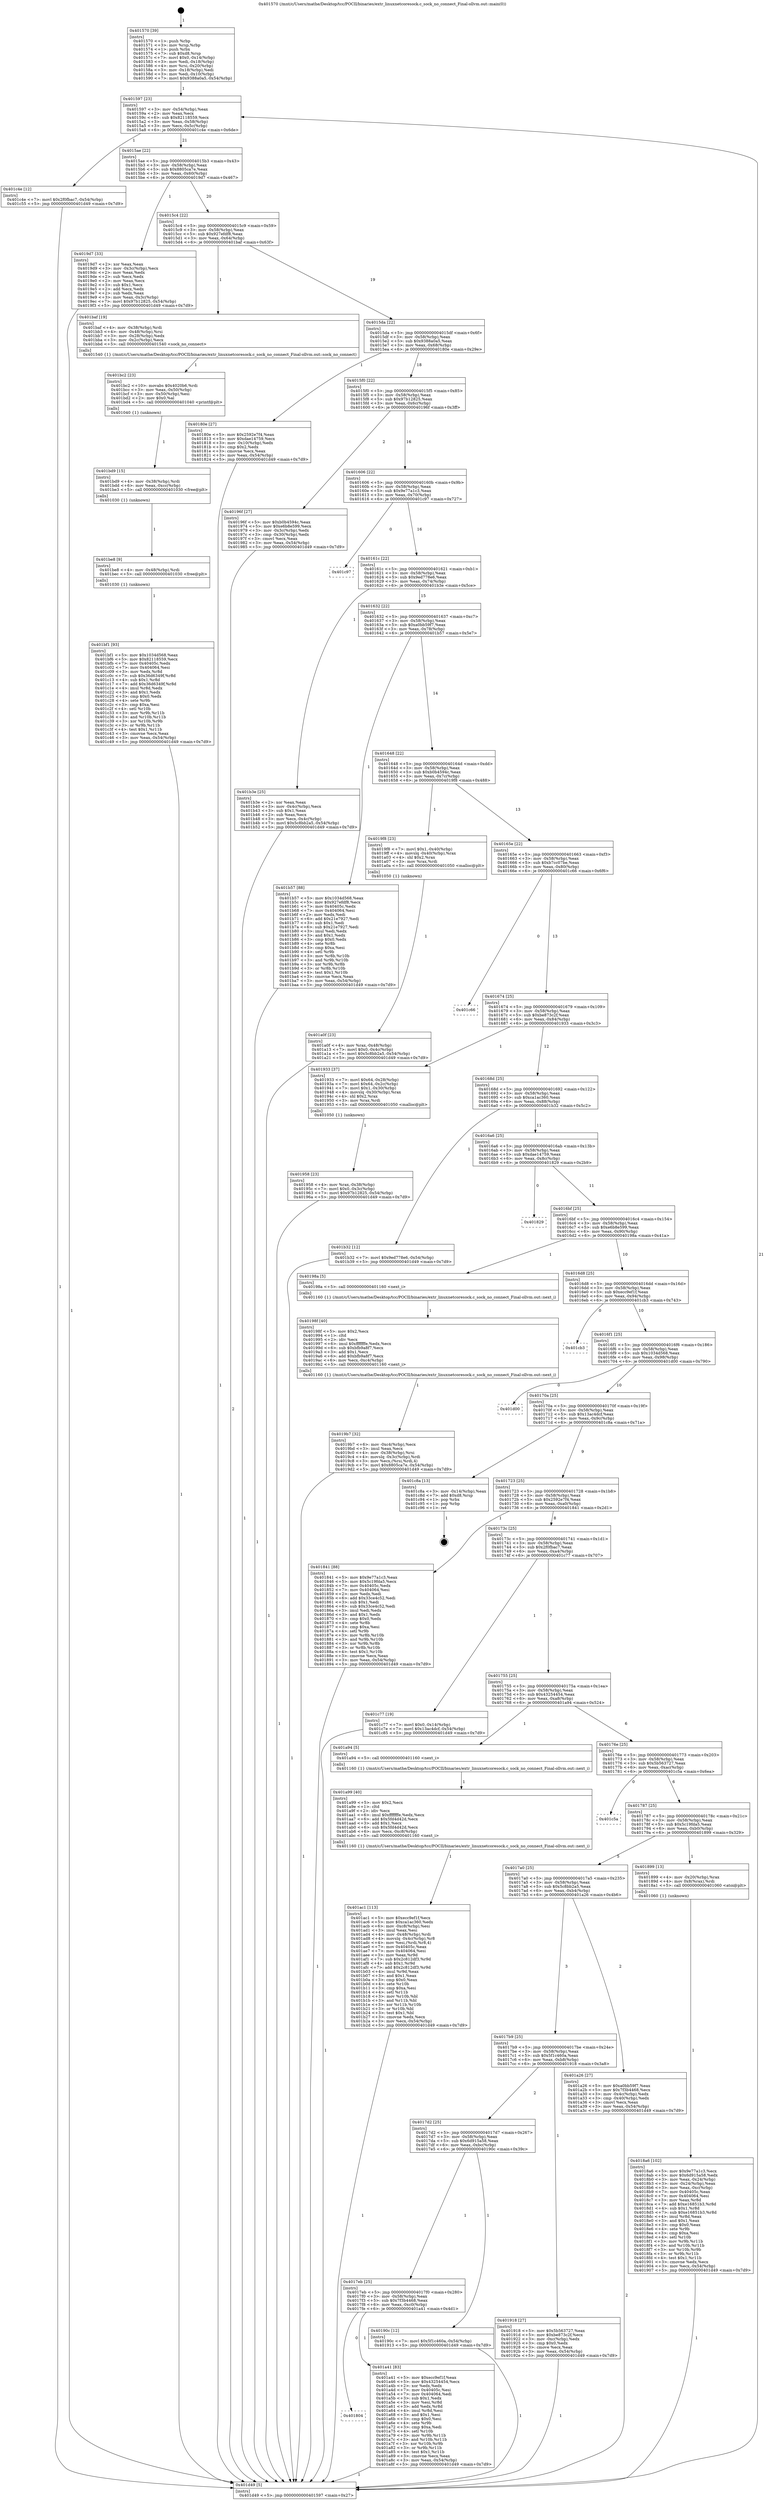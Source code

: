 digraph "0x401570" {
  label = "0x401570 (/mnt/c/Users/mathe/Desktop/tcc/POCII/binaries/extr_linuxnetcoresock.c_sock_no_connect_Final-ollvm.out::main(0))"
  labelloc = "t"
  node[shape=record]

  Entry [label="",width=0.3,height=0.3,shape=circle,fillcolor=black,style=filled]
  "0x401597" [label="{
     0x401597 [23]\l
     | [instrs]\l
     &nbsp;&nbsp;0x401597 \<+3\>: mov -0x54(%rbp),%eax\l
     &nbsp;&nbsp;0x40159a \<+2\>: mov %eax,%ecx\l
     &nbsp;&nbsp;0x40159c \<+6\>: sub $0x82118559,%ecx\l
     &nbsp;&nbsp;0x4015a2 \<+3\>: mov %eax,-0x58(%rbp)\l
     &nbsp;&nbsp;0x4015a5 \<+3\>: mov %ecx,-0x5c(%rbp)\l
     &nbsp;&nbsp;0x4015a8 \<+6\>: je 0000000000401c4e \<main+0x6de\>\l
  }"]
  "0x401c4e" [label="{
     0x401c4e [12]\l
     | [instrs]\l
     &nbsp;&nbsp;0x401c4e \<+7\>: movl $0x2f0fbac7,-0x54(%rbp)\l
     &nbsp;&nbsp;0x401c55 \<+5\>: jmp 0000000000401d49 \<main+0x7d9\>\l
  }"]
  "0x4015ae" [label="{
     0x4015ae [22]\l
     | [instrs]\l
     &nbsp;&nbsp;0x4015ae \<+5\>: jmp 00000000004015b3 \<main+0x43\>\l
     &nbsp;&nbsp;0x4015b3 \<+3\>: mov -0x58(%rbp),%eax\l
     &nbsp;&nbsp;0x4015b6 \<+5\>: sub $0x8805ca7e,%eax\l
     &nbsp;&nbsp;0x4015bb \<+3\>: mov %eax,-0x60(%rbp)\l
     &nbsp;&nbsp;0x4015be \<+6\>: je 00000000004019d7 \<main+0x467\>\l
  }"]
  Exit [label="",width=0.3,height=0.3,shape=circle,fillcolor=black,style=filled,peripheries=2]
  "0x4019d7" [label="{
     0x4019d7 [33]\l
     | [instrs]\l
     &nbsp;&nbsp;0x4019d7 \<+2\>: xor %eax,%eax\l
     &nbsp;&nbsp;0x4019d9 \<+3\>: mov -0x3c(%rbp),%ecx\l
     &nbsp;&nbsp;0x4019dc \<+2\>: mov %eax,%edx\l
     &nbsp;&nbsp;0x4019de \<+2\>: sub %ecx,%edx\l
     &nbsp;&nbsp;0x4019e0 \<+2\>: mov %eax,%ecx\l
     &nbsp;&nbsp;0x4019e2 \<+3\>: sub $0x1,%ecx\l
     &nbsp;&nbsp;0x4019e5 \<+2\>: add %ecx,%edx\l
     &nbsp;&nbsp;0x4019e7 \<+2\>: sub %edx,%eax\l
     &nbsp;&nbsp;0x4019e9 \<+3\>: mov %eax,-0x3c(%rbp)\l
     &nbsp;&nbsp;0x4019ec \<+7\>: movl $0x97b12825,-0x54(%rbp)\l
     &nbsp;&nbsp;0x4019f3 \<+5\>: jmp 0000000000401d49 \<main+0x7d9\>\l
  }"]
  "0x4015c4" [label="{
     0x4015c4 [22]\l
     | [instrs]\l
     &nbsp;&nbsp;0x4015c4 \<+5\>: jmp 00000000004015c9 \<main+0x59\>\l
     &nbsp;&nbsp;0x4015c9 \<+3\>: mov -0x58(%rbp),%eax\l
     &nbsp;&nbsp;0x4015cc \<+5\>: sub $0x927efdf8,%eax\l
     &nbsp;&nbsp;0x4015d1 \<+3\>: mov %eax,-0x64(%rbp)\l
     &nbsp;&nbsp;0x4015d4 \<+6\>: je 0000000000401baf \<main+0x63f\>\l
  }"]
  "0x401bf1" [label="{
     0x401bf1 [93]\l
     | [instrs]\l
     &nbsp;&nbsp;0x401bf1 \<+5\>: mov $0x1034d568,%eax\l
     &nbsp;&nbsp;0x401bf6 \<+5\>: mov $0x82118559,%ecx\l
     &nbsp;&nbsp;0x401bfb \<+7\>: mov 0x40405c,%edx\l
     &nbsp;&nbsp;0x401c02 \<+7\>: mov 0x404064,%esi\l
     &nbsp;&nbsp;0x401c09 \<+3\>: mov %edx,%r8d\l
     &nbsp;&nbsp;0x401c0c \<+7\>: sub $0x36d6349f,%r8d\l
     &nbsp;&nbsp;0x401c13 \<+4\>: sub $0x1,%r8d\l
     &nbsp;&nbsp;0x401c17 \<+7\>: add $0x36d6349f,%r8d\l
     &nbsp;&nbsp;0x401c1e \<+4\>: imul %r8d,%edx\l
     &nbsp;&nbsp;0x401c22 \<+3\>: and $0x1,%edx\l
     &nbsp;&nbsp;0x401c25 \<+3\>: cmp $0x0,%edx\l
     &nbsp;&nbsp;0x401c28 \<+4\>: sete %r9b\l
     &nbsp;&nbsp;0x401c2c \<+3\>: cmp $0xa,%esi\l
     &nbsp;&nbsp;0x401c2f \<+4\>: setl %r10b\l
     &nbsp;&nbsp;0x401c33 \<+3\>: mov %r9b,%r11b\l
     &nbsp;&nbsp;0x401c36 \<+3\>: and %r10b,%r11b\l
     &nbsp;&nbsp;0x401c39 \<+3\>: xor %r10b,%r9b\l
     &nbsp;&nbsp;0x401c3c \<+3\>: or %r9b,%r11b\l
     &nbsp;&nbsp;0x401c3f \<+4\>: test $0x1,%r11b\l
     &nbsp;&nbsp;0x401c43 \<+3\>: cmovne %ecx,%eax\l
     &nbsp;&nbsp;0x401c46 \<+3\>: mov %eax,-0x54(%rbp)\l
     &nbsp;&nbsp;0x401c49 \<+5\>: jmp 0000000000401d49 \<main+0x7d9\>\l
  }"]
  "0x401baf" [label="{
     0x401baf [19]\l
     | [instrs]\l
     &nbsp;&nbsp;0x401baf \<+4\>: mov -0x38(%rbp),%rdi\l
     &nbsp;&nbsp;0x401bb3 \<+4\>: mov -0x48(%rbp),%rsi\l
     &nbsp;&nbsp;0x401bb7 \<+3\>: mov -0x28(%rbp),%edx\l
     &nbsp;&nbsp;0x401bba \<+3\>: mov -0x2c(%rbp),%ecx\l
     &nbsp;&nbsp;0x401bbd \<+5\>: call 0000000000401540 \<sock_no_connect\>\l
     | [calls]\l
     &nbsp;&nbsp;0x401540 \{1\} (/mnt/c/Users/mathe/Desktop/tcc/POCII/binaries/extr_linuxnetcoresock.c_sock_no_connect_Final-ollvm.out::sock_no_connect)\l
  }"]
  "0x4015da" [label="{
     0x4015da [22]\l
     | [instrs]\l
     &nbsp;&nbsp;0x4015da \<+5\>: jmp 00000000004015df \<main+0x6f\>\l
     &nbsp;&nbsp;0x4015df \<+3\>: mov -0x58(%rbp),%eax\l
     &nbsp;&nbsp;0x4015e2 \<+5\>: sub $0x9388a0a5,%eax\l
     &nbsp;&nbsp;0x4015e7 \<+3\>: mov %eax,-0x68(%rbp)\l
     &nbsp;&nbsp;0x4015ea \<+6\>: je 000000000040180e \<main+0x29e\>\l
  }"]
  "0x401be8" [label="{
     0x401be8 [9]\l
     | [instrs]\l
     &nbsp;&nbsp;0x401be8 \<+4\>: mov -0x48(%rbp),%rdi\l
     &nbsp;&nbsp;0x401bec \<+5\>: call 0000000000401030 \<free@plt\>\l
     | [calls]\l
     &nbsp;&nbsp;0x401030 \{1\} (unknown)\l
  }"]
  "0x40180e" [label="{
     0x40180e [27]\l
     | [instrs]\l
     &nbsp;&nbsp;0x40180e \<+5\>: mov $0x2592e7f4,%eax\l
     &nbsp;&nbsp;0x401813 \<+5\>: mov $0xdae14759,%ecx\l
     &nbsp;&nbsp;0x401818 \<+3\>: mov -0x10(%rbp),%edx\l
     &nbsp;&nbsp;0x40181b \<+3\>: cmp $0x2,%edx\l
     &nbsp;&nbsp;0x40181e \<+3\>: cmovne %ecx,%eax\l
     &nbsp;&nbsp;0x401821 \<+3\>: mov %eax,-0x54(%rbp)\l
     &nbsp;&nbsp;0x401824 \<+5\>: jmp 0000000000401d49 \<main+0x7d9\>\l
  }"]
  "0x4015f0" [label="{
     0x4015f0 [22]\l
     | [instrs]\l
     &nbsp;&nbsp;0x4015f0 \<+5\>: jmp 00000000004015f5 \<main+0x85\>\l
     &nbsp;&nbsp;0x4015f5 \<+3\>: mov -0x58(%rbp),%eax\l
     &nbsp;&nbsp;0x4015f8 \<+5\>: sub $0x97b12825,%eax\l
     &nbsp;&nbsp;0x4015fd \<+3\>: mov %eax,-0x6c(%rbp)\l
     &nbsp;&nbsp;0x401600 \<+6\>: je 000000000040196f \<main+0x3ff\>\l
  }"]
  "0x401d49" [label="{
     0x401d49 [5]\l
     | [instrs]\l
     &nbsp;&nbsp;0x401d49 \<+5\>: jmp 0000000000401597 \<main+0x27\>\l
  }"]
  "0x401570" [label="{
     0x401570 [39]\l
     | [instrs]\l
     &nbsp;&nbsp;0x401570 \<+1\>: push %rbp\l
     &nbsp;&nbsp;0x401571 \<+3\>: mov %rsp,%rbp\l
     &nbsp;&nbsp;0x401574 \<+1\>: push %rbx\l
     &nbsp;&nbsp;0x401575 \<+7\>: sub $0xd8,%rsp\l
     &nbsp;&nbsp;0x40157c \<+7\>: movl $0x0,-0x14(%rbp)\l
     &nbsp;&nbsp;0x401583 \<+3\>: mov %edi,-0x18(%rbp)\l
     &nbsp;&nbsp;0x401586 \<+4\>: mov %rsi,-0x20(%rbp)\l
     &nbsp;&nbsp;0x40158a \<+3\>: mov -0x18(%rbp),%edi\l
     &nbsp;&nbsp;0x40158d \<+3\>: mov %edi,-0x10(%rbp)\l
     &nbsp;&nbsp;0x401590 \<+7\>: movl $0x9388a0a5,-0x54(%rbp)\l
  }"]
  "0x401bd9" [label="{
     0x401bd9 [15]\l
     | [instrs]\l
     &nbsp;&nbsp;0x401bd9 \<+4\>: mov -0x38(%rbp),%rdi\l
     &nbsp;&nbsp;0x401bdd \<+6\>: mov %eax,-0xcc(%rbp)\l
     &nbsp;&nbsp;0x401be3 \<+5\>: call 0000000000401030 \<free@plt\>\l
     | [calls]\l
     &nbsp;&nbsp;0x401030 \{1\} (unknown)\l
  }"]
  "0x40196f" [label="{
     0x40196f [27]\l
     | [instrs]\l
     &nbsp;&nbsp;0x40196f \<+5\>: mov $0xb0b4594c,%eax\l
     &nbsp;&nbsp;0x401974 \<+5\>: mov $0xe6b8e599,%ecx\l
     &nbsp;&nbsp;0x401979 \<+3\>: mov -0x3c(%rbp),%edx\l
     &nbsp;&nbsp;0x40197c \<+3\>: cmp -0x30(%rbp),%edx\l
     &nbsp;&nbsp;0x40197f \<+3\>: cmovl %ecx,%eax\l
     &nbsp;&nbsp;0x401982 \<+3\>: mov %eax,-0x54(%rbp)\l
     &nbsp;&nbsp;0x401985 \<+5\>: jmp 0000000000401d49 \<main+0x7d9\>\l
  }"]
  "0x401606" [label="{
     0x401606 [22]\l
     | [instrs]\l
     &nbsp;&nbsp;0x401606 \<+5\>: jmp 000000000040160b \<main+0x9b\>\l
     &nbsp;&nbsp;0x40160b \<+3\>: mov -0x58(%rbp),%eax\l
     &nbsp;&nbsp;0x40160e \<+5\>: sub $0x9e77a1c3,%eax\l
     &nbsp;&nbsp;0x401613 \<+3\>: mov %eax,-0x70(%rbp)\l
     &nbsp;&nbsp;0x401616 \<+6\>: je 0000000000401c97 \<main+0x727\>\l
  }"]
  "0x401bc2" [label="{
     0x401bc2 [23]\l
     | [instrs]\l
     &nbsp;&nbsp;0x401bc2 \<+10\>: movabs $0x4020b6,%rdi\l
     &nbsp;&nbsp;0x401bcc \<+3\>: mov %eax,-0x50(%rbp)\l
     &nbsp;&nbsp;0x401bcf \<+3\>: mov -0x50(%rbp),%esi\l
     &nbsp;&nbsp;0x401bd2 \<+2\>: mov $0x0,%al\l
     &nbsp;&nbsp;0x401bd4 \<+5\>: call 0000000000401040 \<printf@plt\>\l
     | [calls]\l
     &nbsp;&nbsp;0x401040 \{1\} (unknown)\l
  }"]
  "0x401c97" [label="{
     0x401c97\l
  }", style=dashed]
  "0x40161c" [label="{
     0x40161c [22]\l
     | [instrs]\l
     &nbsp;&nbsp;0x40161c \<+5\>: jmp 0000000000401621 \<main+0xb1\>\l
     &nbsp;&nbsp;0x401621 \<+3\>: mov -0x58(%rbp),%eax\l
     &nbsp;&nbsp;0x401624 \<+5\>: sub $0x9ed778e6,%eax\l
     &nbsp;&nbsp;0x401629 \<+3\>: mov %eax,-0x74(%rbp)\l
     &nbsp;&nbsp;0x40162c \<+6\>: je 0000000000401b3e \<main+0x5ce\>\l
  }"]
  "0x401ac1" [label="{
     0x401ac1 [113]\l
     | [instrs]\l
     &nbsp;&nbsp;0x401ac1 \<+5\>: mov $0xecc9ef1f,%ecx\l
     &nbsp;&nbsp;0x401ac6 \<+5\>: mov $0xca1ac360,%edx\l
     &nbsp;&nbsp;0x401acb \<+6\>: mov -0xc8(%rbp),%esi\l
     &nbsp;&nbsp;0x401ad1 \<+3\>: imul %eax,%esi\l
     &nbsp;&nbsp;0x401ad4 \<+4\>: mov -0x48(%rbp),%rdi\l
     &nbsp;&nbsp;0x401ad8 \<+4\>: movslq -0x4c(%rbp),%r8\l
     &nbsp;&nbsp;0x401adc \<+4\>: mov %esi,(%rdi,%r8,4)\l
     &nbsp;&nbsp;0x401ae0 \<+7\>: mov 0x40405c,%eax\l
     &nbsp;&nbsp;0x401ae7 \<+7\>: mov 0x404064,%esi\l
     &nbsp;&nbsp;0x401aee \<+3\>: mov %eax,%r9d\l
     &nbsp;&nbsp;0x401af1 \<+7\>: sub $0x2c812df3,%r9d\l
     &nbsp;&nbsp;0x401af8 \<+4\>: sub $0x1,%r9d\l
     &nbsp;&nbsp;0x401afc \<+7\>: add $0x2c812df3,%r9d\l
     &nbsp;&nbsp;0x401b03 \<+4\>: imul %r9d,%eax\l
     &nbsp;&nbsp;0x401b07 \<+3\>: and $0x1,%eax\l
     &nbsp;&nbsp;0x401b0a \<+3\>: cmp $0x0,%eax\l
     &nbsp;&nbsp;0x401b0d \<+4\>: sete %r10b\l
     &nbsp;&nbsp;0x401b11 \<+3\>: cmp $0xa,%esi\l
     &nbsp;&nbsp;0x401b14 \<+4\>: setl %r11b\l
     &nbsp;&nbsp;0x401b18 \<+3\>: mov %r10b,%bl\l
     &nbsp;&nbsp;0x401b1b \<+3\>: and %r11b,%bl\l
     &nbsp;&nbsp;0x401b1e \<+3\>: xor %r11b,%r10b\l
     &nbsp;&nbsp;0x401b21 \<+3\>: or %r10b,%bl\l
     &nbsp;&nbsp;0x401b24 \<+3\>: test $0x1,%bl\l
     &nbsp;&nbsp;0x401b27 \<+3\>: cmovne %edx,%ecx\l
     &nbsp;&nbsp;0x401b2a \<+3\>: mov %ecx,-0x54(%rbp)\l
     &nbsp;&nbsp;0x401b2d \<+5\>: jmp 0000000000401d49 \<main+0x7d9\>\l
  }"]
  "0x401b3e" [label="{
     0x401b3e [25]\l
     | [instrs]\l
     &nbsp;&nbsp;0x401b3e \<+2\>: xor %eax,%eax\l
     &nbsp;&nbsp;0x401b40 \<+3\>: mov -0x4c(%rbp),%ecx\l
     &nbsp;&nbsp;0x401b43 \<+3\>: sub $0x1,%eax\l
     &nbsp;&nbsp;0x401b46 \<+2\>: sub %eax,%ecx\l
     &nbsp;&nbsp;0x401b48 \<+3\>: mov %ecx,-0x4c(%rbp)\l
     &nbsp;&nbsp;0x401b4b \<+7\>: movl $0x5c8bb2a5,-0x54(%rbp)\l
     &nbsp;&nbsp;0x401b52 \<+5\>: jmp 0000000000401d49 \<main+0x7d9\>\l
  }"]
  "0x401632" [label="{
     0x401632 [22]\l
     | [instrs]\l
     &nbsp;&nbsp;0x401632 \<+5\>: jmp 0000000000401637 \<main+0xc7\>\l
     &nbsp;&nbsp;0x401637 \<+3\>: mov -0x58(%rbp),%eax\l
     &nbsp;&nbsp;0x40163a \<+5\>: sub $0xa0bb59f7,%eax\l
     &nbsp;&nbsp;0x40163f \<+3\>: mov %eax,-0x78(%rbp)\l
     &nbsp;&nbsp;0x401642 \<+6\>: je 0000000000401b57 \<main+0x5e7\>\l
  }"]
  "0x401a99" [label="{
     0x401a99 [40]\l
     | [instrs]\l
     &nbsp;&nbsp;0x401a99 \<+5\>: mov $0x2,%ecx\l
     &nbsp;&nbsp;0x401a9e \<+1\>: cltd\l
     &nbsp;&nbsp;0x401a9f \<+2\>: idiv %ecx\l
     &nbsp;&nbsp;0x401aa1 \<+6\>: imul $0xfffffffe,%edx,%ecx\l
     &nbsp;&nbsp;0x401aa7 \<+6\>: add $0x5fd4d42d,%ecx\l
     &nbsp;&nbsp;0x401aad \<+3\>: add $0x1,%ecx\l
     &nbsp;&nbsp;0x401ab0 \<+6\>: sub $0x5fd4d42d,%ecx\l
     &nbsp;&nbsp;0x401ab6 \<+6\>: mov %ecx,-0xc8(%rbp)\l
     &nbsp;&nbsp;0x401abc \<+5\>: call 0000000000401160 \<next_i\>\l
     | [calls]\l
     &nbsp;&nbsp;0x401160 \{1\} (/mnt/c/Users/mathe/Desktop/tcc/POCII/binaries/extr_linuxnetcoresock.c_sock_no_connect_Final-ollvm.out::next_i)\l
  }"]
  "0x401b57" [label="{
     0x401b57 [88]\l
     | [instrs]\l
     &nbsp;&nbsp;0x401b57 \<+5\>: mov $0x1034d568,%eax\l
     &nbsp;&nbsp;0x401b5c \<+5\>: mov $0x927efdf8,%ecx\l
     &nbsp;&nbsp;0x401b61 \<+7\>: mov 0x40405c,%edx\l
     &nbsp;&nbsp;0x401b68 \<+7\>: mov 0x404064,%esi\l
     &nbsp;&nbsp;0x401b6f \<+2\>: mov %edx,%edi\l
     &nbsp;&nbsp;0x401b71 \<+6\>: add $0x21e7927,%edi\l
     &nbsp;&nbsp;0x401b77 \<+3\>: sub $0x1,%edi\l
     &nbsp;&nbsp;0x401b7a \<+6\>: sub $0x21e7927,%edi\l
     &nbsp;&nbsp;0x401b80 \<+3\>: imul %edi,%edx\l
     &nbsp;&nbsp;0x401b83 \<+3\>: and $0x1,%edx\l
     &nbsp;&nbsp;0x401b86 \<+3\>: cmp $0x0,%edx\l
     &nbsp;&nbsp;0x401b89 \<+4\>: sete %r8b\l
     &nbsp;&nbsp;0x401b8d \<+3\>: cmp $0xa,%esi\l
     &nbsp;&nbsp;0x401b90 \<+4\>: setl %r9b\l
     &nbsp;&nbsp;0x401b94 \<+3\>: mov %r8b,%r10b\l
     &nbsp;&nbsp;0x401b97 \<+3\>: and %r9b,%r10b\l
     &nbsp;&nbsp;0x401b9a \<+3\>: xor %r9b,%r8b\l
     &nbsp;&nbsp;0x401b9d \<+3\>: or %r8b,%r10b\l
     &nbsp;&nbsp;0x401ba0 \<+4\>: test $0x1,%r10b\l
     &nbsp;&nbsp;0x401ba4 \<+3\>: cmovne %ecx,%eax\l
     &nbsp;&nbsp;0x401ba7 \<+3\>: mov %eax,-0x54(%rbp)\l
     &nbsp;&nbsp;0x401baa \<+5\>: jmp 0000000000401d49 \<main+0x7d9\>\l
  }"]
  "0x401648" [label="{
     0x401648 [22]\l
     | [instrs]\l
     &nbsp;&nbsp;0x401648 \<+5\>: jmp 000000000040164d \<main+0xdd\>\l
     &nbsp;&nbsp;0x40164d \<+3\>: mov -0x58(%rbp),%eax\l
     &nbsp;&nbsp;0x401650 \<+5\>: sub $0xb0b4594c,%eax\l
     &nbsp;&nbsp;0x401655 \<+3\>: mov %eax,-0x7c(%rbp)\l
     &nbsp;&nbsp;0x401658 \<+6\>: je 00000000004019f8 \<main+0x488\>\l
  }"]
  "0x401804" [label="{
     0x401804\l
  }", style=dashed]
  "0x4019f8" [label="{
     0x4019f8 [23]\l
     | [instrs]\l
     &nbsp;&nbsp;0x4019f8 \<+7\>: movl $0x1,-0x40(%rbp)\l
     &nbsp;&nbsp;0x4019ff \<+4\>: movslq -0x40(%rbp),%rax\l
     &nbsp;&nbsp;0x401a03 \<+4\>: shl $0x2,%rax\l
     &nbsp;&nbsp;0x401a07 \<+3\>: mov %rax,%rdi\l
     &nbsp;&nbsp;0x401a0a \<+5\>: call 0000000000401050 \<malloc@plt\>\l
     | [calls]\l
     &nbsp;&nbsp;0x401050 \{1\} (unknown)\l
  }"]
  "0x40165e" [label="{
     0x40165e [22]\l
     | [instrs]\l
     &nbsp;&nbsp;0x40165e \<+5\>: jmp 0000000000401663 \<main+0xf3\>\l
     &nbsp;&nbsp;0x401663 \<+3\>: mov -0x58(%rbp),%eax\l
     &nbsp;&nbsp;0x401666 \<+5\>: sub $0xb7cc07be,%eax\l
     &nbsp;&nbsp;0x40166b \<+3\>: mov %eax,-0x80(%rbp)\l
     &nbsp;&nbsp;0x40166e \<+6\>: je 0000000000401c66 \<main+0x6f6\>\l
  }"]
  "0x401a41" [label="{
     0x401a41 [83]\l
     | [instrs]\l
     &nbsp;&nbsp;0x401a41 \<+5\>: mov $0xecc9ef1f,%eax\l
     &nbsp;&nbsp;0x401a46 \<+5\>: mov $0x43254454,%ecx\l
     &nbsp;&nbsp;0x401a4b \<+2\>: xor %edx,%edx\l
     &nbsp;&nbsp;0x401a4d \<+7\>: mov 0x40405c,%esi\l
     &nbsp;&nbsp;0x401a54 \<+7\>: mov 0x404064,%edi\l
     &nbsp;&nbsp;0x401a5b \<+3\>: sub $0x1,%edx\l
     &nbsp;&nbsp;0x401a5e \<+3\>: mov %esi,%r8d\l
     &nbsp;&nbsp;0x401a61 \<+3\>: add %edx,%r8d\l
     &nbsp;&nbsp;0x401a64 \<+4\>: imul %r8d,%esi\l
     &nbsp;&nbsp;0x401a68 \<+3\>: and $0x1,%esi\l
     &nbsp;&nbsp;0x401a6b \<+3\>: cmp $0x0,%esi\l
     &nbsp;&nbsp;0x401a6e \<+4\>: sete %r9b\l
     &nbsp;&nbsp;0x401a72 \<+3\>: cmp $0xa,%edi\l
     &nbsp;&nbsp;0x401a75 \<+4\>: setl %r10b\l
     &nbsp;&nbsp;0x401a79 \<+3\>: mov %r9b,%r11b\l
     &nbsp;&nbsp;0x401a7c \<+3\>: and %r10b,%r11b\l
     &nbsp;&nbsp;0x401a7f \<+3\>: xor %r10b,%r9b\l
     &nbsp;&nbsp;0x401a82 \<+3\>: or %r9b,%r11b\l
     &nbsp;&nbsp;0x401a85 \<+4\>: test $0x1,%r11b\l
     &nbsp;&nbsp;0x401a89 \<+3\>: cmovne %ecx,%eax\l
     &nbsp;&nbsp;0x401a8c \<+3\>: mov %eax,-0x54(%rbp)\l
     &nbsp;&nbsp;0x401a8f \<+5\>: jmp 0000000000401d49 \<main+0x7d9\>\l
  }"]
  "0x401c66" [label="{
     0x401c66\l
  }", style=dashed]
  "0x401674" [label="{
     0x401674 [25]\l
     | [instrs]\l
     &nbsp;&nbsp;0x401674 \<+5\>: jmp 0000000000401679 \<main+0x109\>\l
     &nbsp;&nbsp;0x401679 \<+3\>: mov -0x58(%rbp),%eax\l
     &nbsp;&nbsp;0x40167c \<+5\>: sub $0xbe873c2f,%eax\l
     &nbsp;&nbsp;0x401681 \<+6\>: mov %eax,-0x84(%rbp)\l
     &nbsp;&nbsp;0x401687 \<+6\>: je 0000000000401933 \<main+0x3c3\>\l
  }"]
  "0x401a0f" [label="{
     0x401a0f [23]\l
     | [instrs]\l
     &nbsp;&nbsp;0x401a0f \<+4\>: mov %rax,-0x48(%rbp)\l
     &nbsp;&nbsp;0x401a13 \<+7\>: movl $0x0,-0x4c(%rbp)\l
     &nbsp;&nbsp;0x401a1a \<+7\>: movl $0x5c8bb2a5,-0x54(%rbp)\l
     &nbsp;&nbsp;0x401a21 \<+5\>: jmp 0000000000401d49 \<main+0x7d9\>\l
  }"]
  "0x401933" [label="{
     0x401933 [37]\l
     | [instrs]\l
     &nbsp;&nbsp;0x401933 \<+7\>: movl $0x64,-0x28(%rbp)\l
     &nbsp;&nbsp;0x40193a \<+7\>: movl $0x64,-0x2c(%rbp)\l
     &nbsp;&nbsp;0x401941 \<+7\>: movl $0x1,-0x30(%rbp)\l
     &nbsp;&nbsp;0x401948 \<+4\>: movslq -0x30(%rbp),%rax\l
     &nbsp;&nbsp;0x40194c \<+4\>: shl $0x2,%rax\l
     &nbsp;&nbsp;0x401950 \<+3\>: mov %rax,%rdi\l
     &nbsp;&nbsp;0x401953 \<+5\>: call 0000000000401050 \<malloc@plt\>\l
     | [calls]\l
     &nbsp;&nbsp;0x401050 \{1\} (unknown)\l
  }"]
  "0x40168d" [label="{
     0x40168d [25]\l
     | [instrs]\l
     &nbsp;&nbsp;0x40168d \<+5\>: jmp 0000000000401692 \<main+0x122\>\l
     &nbsp;&nbsp;0x401692 \<+3\>: mov -0x58(%rbp),%eax\l
     &nbsp;&nbsp;0x401695 \<+5\>: sub $0xca1ac360,%eax\l
     &nbsp;&nbsp;0x40169a \<+6\>: mov %eax,-0x88(%rbp)\l
     &nbsp;&nbsp;0x4016a0 \<+6\>: je 0000000000401b32 \<main+0x5c2\>\l
  }"]
  "0x4019b7" [label="{
     0x4019b7 [32]\l
     | [instrs]\l
     &nbsp;&nbsp;0x4019b7 \<+6\>: mov -0xc4(%rbp),%ecx\l
     &nbsp;&nbsp;0x4019bd \<+3\>: imul %eax,%ecx\l
     &nbsp;&nbsp;0x4019c0 \<+4\>: mov -0x38(%rbp),%rsi\l
     &nbsp;&nbsp;0x4019c4 \<+4\>: movslq -0x3c(%rbp),%rdi\l
     &nbsp;&nbsp;0x4019c8 \<+3\>: mov %ecx,(%rsi,%rdi,4)\l
     &nbsp;&nbsp;0x4019cb \<+7\>: movl $0x8805ca7e,-0x54(%rbp)\l
     &nbsp;&nbsp;0x4019d2 \<+5\>: jmp 0000000000401d49 \<main+0x7d9\>\l
  }"]
  "0x401b32" [label="{
     0x401b32 [12]\l
     | [instrs]\l
     &nbsp;&nbsp;0x401b32 \<+7\>: movl $0x9ed778e6,-0x54(%rbp)\l
     &nbsp;&nbsp;0x401b39 \<+5\>: jmp 0000000000401d49 \<main+0x7d9\>\l
  }"]
  "0x4016a6" [label="{
     0x4016a6 [25]\l
     | [instrs]\l
     &nbsp;&nbsp;0x4016a6 \<+5\>: jmp 00000000004016ab \<main+0x13b\>\l
     &nbsp;&nbsp;0x4016ab \<+3\>: mov -0x58(%rbp),%eax\l
     &nbsp;&nbsp;0x4016ae \<+5\>: sub $0xdae14759,%eax\l
     &nbsp;&nbsp;0x4016b3 \<+6\>: mov %eax,-0x8c(%rbp)\l
     &nbsp;&nbsp;0x4016b9 \<+6\>: je 0000000000401829 \<main+0x2b9\>\l
  }"]
  "0x40198f" [label="{
     0x40198f [40]\l
     | [instrs]\l
     &nbsp;&nbsp;0x40198f \<+5\>: mov $0x2,%ecx\l
     &nbsp;&nbsp;0x401994 \<+1\>: cltd\l
     &nbsp;&nbsp;0x401995 \<+2\>: idiv %ecx\l
     &nbsp;&nbsp;0x401997 \<+6\>: imul $0xfffffffe,%edx,%ecx\l
     &nbsp;&nbsp;0x40199d \<+6\>: sub $0xbfb9a8f7,%ecx\l
     &nbsp;&nbsp;0x4019a3 \<+3\>: add $0x1,%ecx\l
     &nbsp;&nbsp;0x4019a6 \<+6\>: add $0xbfb9a8f7,%ecx\l
     &nbsp;&nbsp;0x4019ac \<+6\>: mov %ecx,-0xc4(%rbp)\l
     &nbsp;&nbsp;0x4019b2 \<+5\>: call 0000000000401160 \<next_i\>\l
     | [calls]\l
     &nbsp;&nbsp;0x401160 \{1\} (/mnt/c/Users/mathe/Desktop/tcc/POCII/binaries/extr_linuxnetcoresock.c_sock_no_connect_Final-ollvm.out::next_i)\l
  }"]
  "0x401829" [label="{
     0x401829\l
  }", style=dashed]
  "0x4016bf" [label="{
     0x4016bf [25]\l
     | [instrs]\l
     &nbsp;&nbsp;0x4016bf \<+5\>: jmp 00000000004016c4 \<main+0x154\>\l
     &nbsp;&nbsp;0x4016c4 \<+3\>: mov -0x58(%rbp),%eax\l
     &nbsp;&nbsp;0x4016c7 \<+5\>: sub $0xe6b8e599,%eax\l
     &nbsp;&nbsp;0x4016cc \<+6\>: mov %eax,-0x90(%rbp)\l
     &nbsp;&nbsp;0x4016d2 \<+6\>: je 000000000040198a \<main+0x41a\>\l
  }"]
  "0x401958" [label="{
     0x401958 [23]\l
     | [instrs]\l
     &nbsp;&nbsp;0x401958 \<+4\>: mov %rax,-0x38(%rbp)\l
     &nbsp;&nbsp;0x40195c \<+7\>: movl $0x0,-0x3c(%rbp)\l
     &nbsp;&nbsp;0x401963 \<+7\>: movl $0x97b12825,-0x54(%rbp)\l
     &nbsp;&nbsp;0x40196a \<+5\>: jmp 0000000000401d49 \<main+0x7d9\>\l
  }"]
  "0x40198a" [label="{
     0x40198a [5]\l
     | [instrs]\l
     &nbsp;&nbsp;0x40198a \<+5\>: call 0000000000401160 \<next_i\>\l
     | [calls]\l
     &nbsp;&nbsp;0x401160 \{1\} (/mnt/c/Users/mathe/Desktop/tcc/POCII/binaries/extr_linuxnetcoresock.c_sock_no_connect_Final-ollvm.out::next_i)\l
  }"]
  "0x4016d8" [label="{
     0x4016d8 [25]\l
     | [instrs]\l
     &nbsp;&nbsp;0x4016d8 \<+5\>: jmp 00000000004016dd \<main+0x16d\>\l
     &nbsp;&nbsp;0x4016dd \<+3\>: mov -0x58(%rbp),%eax\l
     &nbsp;&nbsp;0x4016e0 \<+5\>: sub $0xecc9ef1f,%eax\l
     &nbsp;&nbsp;0x4016e5 \<+6\>: mov %eax,-0x94(%rbp)\l
     &nbsp;&nbsp;0x4016eb \<+6\>: je 0000000000401cb3 \<main+0x743\>\l
  }"]
  "0x4017eb" [label="{
     0x4017eb [25]\l
     | [instrs]\l
     &nbsp;&nbsp;0x4017eb \<+5\>: jmp 00000000004017f0 \<main+0x280\>\l
     &nbsp;&nbsp;0x4017f0 \<+3\>: mov -0x58(%rbp),%eax\l
     &nbsp;&nbsp;0x4017f3 \<+5\>: sub $0x7f3b4468,%eax\l
     &nbsp;&nbsp;0x4017f8 \<+6\>: mov %eax,-0xc0(%rbp)\l
     &nbsp;&nbsp;0x4017fe \<+6\>: je 0000000000401a41 \<main+0x4d1\>\l
  }"]
  "0x401cb3" [label="{
     0x401cb3\l
  }", style=dashed]
  "0x4016f1" [label="{
     0x4016f1 [25]\l
     | [instrs]\l
     &nbsp;&nbsp;0x4016f1 \<+5\>: jmp 00000000004016f6 \<main+0x186\>\l
     &nbsp;&nbsp;0x4016f6 \<+3\>: mov -0x58(%rbp),%eax\l
     &nbsp;&nbsp;0x4016f9 \<+5\>: sub $0x1034d568,%eax\l
     &nbsp;&nbsp;0x4016fe \<+6\>: mov %eax,-0x98(%rbp)\l
     &nbsp;&nbsp;0x401704 \<+6\>: je 0000000000401d00 \<main+0x790\>\l
  }"]
  "0x40190c" [label="{
     0x40190c [12]\l
     | [instrs]\l
     &nbsp;&nbsp;0x40190c \<+7\>: movl $0x5f1c460a,-0x54(%rbp)\l
     &nbsp;&nbsp;0x401913 \<+5\>: jmp 0000000000401d49 \<main+0x7d9\>\l
  }"]
  "0x401d00" [label="{
     0x401d00\l
  }", style=dashed]
  "0x40170a" [label="{
     0x40170a [25]\l
     | [instrs]\l
     &nbsp;&nbsp;0x40170a \<+5\>: jmp 000000000040170f \<main+0x19f\>\l
     &nbsp;&nbsp;0x40170f \<+3\>: mov -0x58(%rbp),%eax\l
     &nbsp;&nbsp;0x401712 \<+5\>: sub $0x13ac4dcf,%eax\l
     &nbsp;&nbsp;0x401717 \<+6\>: mov %eax,-0x9c(%rbp)\l
     &nbsp;&nbsp;0x40171d \<+6\>: je 0000000000401c8a \<main+0x71a\>\l
  }"]
  "0x4017d2" [label="{
     0x4017d2 [25]\l
     | [instrs]\l
     &nbsp;&nbsp;0x4017d2 \<+5\>: jmp 00000000004017d7 \<main+0x267\>\l
     &nbsp;&nbsp;0x4017d7 \<+3\>: mov -0x58(%rbp),%eax\l
     &nbsp;&nbsp;0x4017da \<+5\>: sub $0x6d915a58,%eax\l
     &nbsp;&nbsp;0x4017df \<+6\>: mov %eax,-0xbc(%rbp)\l
     &nbsp;&nbsp;0x4017e5 \<+6\>: je 000000000040190c \<main+0x39c\>\l
  }"]
  "0x401c8a" [label="{
     0x401c8a [13]\l
     | [instrs]\l
     &nbsp;&nbsp;0x401c8a \<+3\>: mov -0x14(%rbp),%eax\l
     &nbsp;&nbsp;0x401c8d \<+7\>: add $0xd8,%rsp\l
     &nbsp;&nbsp;0x401c94 \<+1\>: pop %rbx\l
     &nbsp;&nbsp;0x401c95 \<+1\>: pop %rbp\l
     &nbsp;&nbsp;0x401c96 \<+1\>: ret\l
  }"]
  "0x401723" [label="{
     0x401723 [25]\l
     | [instrs]\l
     &nbsp;&nbsp;0x401723 \<+5\>: jmp 0000000000401728 \<main+0x1b8\>\l
     &nbsp;&nbsp;0x401728 \<+3\>: mov -0x58(%rbp),%eax\l
     &nbsp;&nbsp;0x40172b \<+5\>: sub $0x2592e7f4,%eax\l
     &nbsp;&nbsp;0x401730 \<+6\>: mov %eax,-0xa0(%rbp)\l
     &nbsp;&nbsp;0x401736 \<+6\>: je 0000000000401841 \<main+0x2d1\>\l
  }"]
  "0x401918" [label="{
     0x401918 [27]\l
     | [instrs]\l
     &nbsp;&nbsp;0x401918 \<+5\>: mov $0x5b563727,%eax\l
     &nbsp;&nbsp;0x40191d \<+5\>: mov $0xbe873c2f,%ecx\l
     &nbsp;&nbsp;0x401922 \<+3\>: mov -0xc(%rbp),%edx\l
     &nbsp;&nbsp;0x401925 \<+3\>: cmp $0x0,%edx\l
     &nbsp;&nbsp;0x401928 \<+3\>: cmove %ecx,%eax\l
     &nbsp;&nbsp;0x40192b \<+3\>: mov %eax,-0x54(%rbp)\l
     &nbsp;&nbsp;0x40192e \<+5\>: jmp 0000000000401d49 \<main+0x7d9\>\l
  }"]
  "0x401841" [label="{
     0x401841 [88]\l
     | [instrs]\l
     &nbsp;&nbsp;0x401841 \<+5\>: mov $0x9e77a1c3,%eax\l
     &nbsp;&nbsp;0x401846 \<+5\>: mov $0x5c19fda5,%ecx\l
     &nbsp;&nbsp;0x40184b \<+7\>: mov 0x40405c,%edx\l
     &nbsp;&nbsp;0x401852 \<+7\>: mov 0x404064,%esi\l
     &nbsp;&nbsp;0x401859 \<+2\>: mov %edx,%edi\l
     &nbsp;&nbsp;0x40185b \<+6\>: add $0x33ce4c52,%edi\l
     &nbsp;&nbsp;0x401861 \<+3\>: sub $0x1,%edi\l
     &nbsp;&nbsp;0x401864 \<+6\>: sub $0x33ce4c52,%edi\l
     &nbsp;&nbsp;0x40186a \<+3\>: imul %edi,%edx\l
     &nbsp;&nbsp;0x40186d \<+3\>: and $0x1,%edx\l
     &nbsp;&nbsp;0x401870 \<+3\>: cmp $0x0,%edx\l
     &nbsp;&nbsp;0x401873 \<+4\>: sete %r8b\l
     &nbsp;&nbsp;0x401877 \<+3\>: cmp $0xa,%esi\l
     &nbsp;&nbsp;0x40187a \<+4\>: setl %r9b\l
     &nbsp;&nbsp;0x40187e \<+3\>: mov %r8b,%r10b\l
     &nbsp;&nbsp;0x401881 \<+3\>: and %r9b,%r10b\l
     &nbsp;&nbsp;0x401884 \<+3\>: xor %r9b,%r8b\l
     &nbsp;&nbsp;0x401887 \<+3\>: or %r8b,%r10b\l
     &nbsp;&nbsp;0x40188a \<+4\>: test $0x1,%r10b\l
     &nbsp;&nbsp;0x40188e \<+3\>: cmovne %ecx,%eax\l
     &nbsp;&nbsp;0x401891 \<+3\>: mov %eax,-0x54(%rbp)\l
     &nbsp;&nbsp;0x401894 \<+5\>: jmp 0000000000401d49 \<main+0x7d9\>\l
  }"]
  "0x40173c" [label="{
     0x40173c [25]\l
     | [instrs]\l
     &nbsp;&nbsp;0x40173c \<+5\>: jmp 0000000000401741 \<main+0x1d1\>\l
     &nbsp;&nbsp;0x401741 \<+3\>: mov -0x58(%rbp),%eax\l
     &nbsp;&nbsp;0x401744 \<+5\>: sub $0x2f0fbac7,%eax\l
     &nbsp;&nbsp;0x401749 \<+6\>: mov %eax,-0xa4(%rbp)\l
     &nbsp;&nbsp;0x40174f \<+6\>: je 0000000000401c77 \<main+0x707\>\l
  }"]
  "0x4017b9" [label="{
     0x4017b9 [25]\l
     | [instrs]\l
     &nbsp;&nbsp;0x4017b9 \<+5\>: jmp 00000000004017be \<main+0x24e\>\l
     &nbsp;&nbsp;0x4017be \<+3\>: mov -0x58(%rbp),%eax\l
     &nbsp;&nbsp;0x4017c1 \<+5\>: sub $0x5f1c460a,%eax\l
     &nbsp;&nbsp;0x4017c6 \<+6\>: mov %eax,-0xb8(%rbp)\l
     &nbsp;&nbsp;0x4017cc \<+6\>: je 0000000000401918 \<main+0x3a8\>\l
  }"]
  "0x401c77" [label="{
     0x401c77 [19]\l
     | [instrs]\l
     &nbsp;&nbsp;0x401c77 \<+7\>: movl $0x0,-0x14(%rbp)\l
     &nbsp;&nbsp;0x401c7e \<+7\>: movl $0x13ac4dcf,-0x54(%rbp)\l
     &nbsp;&nbsp;0x401c85 \<+5\>: jmp 0000000000401d49 \<main+0x7d9\>\l
  }"]
  "0x401755" [label="{
     0x401755 [25]\l
     | [instrs]\l
     &nbsp;&nbsp;0x401755 \<+5\>: jmp 000000000040175a \<main+0x1ea\>\l
     &nbsp;&nbsp;0x40175a \<+3\>: mov -0x58(%rbp),%eax\l
     &nbsp;&nbsp;0x40175d \<+5\>: sub $0x43254454,%eax\l
     &nbsp;&nbsp;0x401762 \<+6\>: mov %eax,-0xa8(%rbp)\l
     &nbsp;&nbsp;0x401768 \<+6\>: je 0000000000401a94 \<main+0x524\>\l
  }"]
  "0x401a26" [label="{
     0x401a26 [27]\l
     | [instrs]\l
     &nbsp;&nbsp;0x401a26 \<+5\>: mov $0xa0bb59f7,%eax\l
     &nbsp;&nbsp;0x401a2b \<+5\>: mov $0x7f3b4468,%ecx\l
     &nbsp;&nbsp;0x401a30 \<+3\>: mov -0x4c(%rbp),%edx\l
     &nbsp;&nbsp;0x401a33 \<+3\>: cmp -0x40(%rbp),%edx\l
     &nbsp;&nbsp;0x401a36 \<+3\>: cmovl %ecx,%eax\l
     &nbsp;&nbsp;0x401a39 \<+3\>: mov %eax,-0x54(%rbp)\l
     &nbsp;&nbsp;0x401a3c \<+5\>: jmp 0000000000401d49 \<main+0x7d9\>\l
  }"]
  "0x401a94" [label="{
     0x401a94 [5]\l
     | [instrs]\l
     &nbsp;&nbsp;0x401a94 \<+5\>: call 0000000000401160 \<next_i\>\l
     | [calls]\l
     &nbsp;&nbsp;0x401160 \{1\} (/mnt/c/Users/mathe/Desktop/tcc/POCII/binaries/extr_linuxnetcoresock.c_sock_no_connect_Final-ollvm.out::next_i)\l
  }"]
  "0x40176e" [label="{
     0x40176e [25]\l
     | [instrs]\l
     &nbsp;&nbsp;0x40176e \<+5\>: jmp 0000000000401773 \<main+0x203\>\l
     &nbsp;&nbsp;0x401773 \<+3\>: mov -0x58(%rbp),%eax\l
     &nbsp;&nbsp;0x401776 \<+5\>: sub $0x5b563727,%eax\l
     &nbsp;&nbsp;0x40177b \<+6\>: mov %eax,-0xac(%rbp)\l
     &nbsp;&nbsp;0x401781 \<+6\>: je 0000000000401c5a \<main+0x6ea\>\l
  }"]
  "0x4018a6" [label="{
     0x4018a6 [102]\l
     | [instrs]\l
     &nbsp;&nbsp;0x4018a6 \<+5\>: mov $0x9e77a1c3,%ecx\l
     &nbsp;&nbsp;0x4018ab \<+5\>: mov $0x6d915a58,%edx\l
     &nbsp;&nbsp;0x4018b0 \<+3\>: mov %eax,-0x24(%rbp)\l
     &nbsp;&nbsp;0x4018b3 \<+3\>: mov -0x24(%rbp),%eax\l
     &nbsp;&nbsp;0x4018b6 \<+3\>: mov %eax,-0xc(%rbp)\l
     &nbsp;&nbsp;0x4018b9 \<+7\>: mov 0x40405c,%eax\l
     &nbsp;&nbsp;0x4018c0 \<+7\>: mov 0x404064,%esi\l
     &nbsp;&nbsp;0x4018c7 \<+3\>: mov %eax,%r8d\l
     &nbsp;&nbsp;0x4018ca \<+7\>: add $0xe16851b3,%r8d\l
     &nbsp;&nbsp;0x4018d1 \<+4\>: sub $0x1,%r8d\l
     &nbsp;&nbsp;0x4018d5 \<+7\>: sub $0xe16851b3,%r8d\l
     &nbsp;&nbsp;0x4018dc \<+4\>: imul %r8d,%eax\l
     &nbsp;&nbsp;0x4018e0 \<+3\>: and $0x1,%eax\l
     &nbsp;&nbsp;0x4018e3 \<+3\>: cmp $0x0,%eax\l
     &nbsp;&nbsp;0x4018e6 \<+4\>: sete %r9b\l
     &nbsp;&nbsp;0x4018ea \<+3\>: cmp $0xa,%esi\l
     &nbsp;&nbsp;0x4018ed \<+4\>: setl %r10b\l
     &nbsp;&nbsp;0x4018f1 \<+3\>: mov %r9b,%r11b\l
     &nbsp;&nbsp;0x4018f4 \<+3\>: and %r10b,%r11b\l
     &nbsp;&nbsp;0x4018f7 \<+3\>: xor %r10b,%r9b\l
     &nbsp;&nbsp;0x4018fa \<+3\>: or %r9b,%r11b\l
     &nbsp;&nbsp;0x4018fd \<+4\>: test $0x1,%r11b\l
     &nbsp;&nbsp;0x401901 \<+3\>: cmovne %edx,%ecx\l
     &nbsp;&nbsp;0x401904 \<+3\>: mov %ecx,-0x54(%rbp)\l
     &nbsp;&nbsp;0x401907 \<+5\>: jmp 0000000000401d49 \<main+0x7d9\>\l
  }"]
  "0x401c5a" [label="{
     0x401c5a\l
  }", style=dashed]
  "0x401787" [label="{
     0x401787 [25]\l
     | [instrs]\l
     &nbsp;&nbsp;0x401787 \<+5\>: jmp 000000000040178c \<main+0x21c\>\l
     &nbsp;&nbsp;0x40178c \<+3\>: mov -0x58(%rbp),%eax\l
     &nbsp;&nbsp;0x40178f \<+5\>: sub $0x5c19fda5,%eax\l
     &nbsp;&nbsp;0x401794 \<+6\>: mov %eax,-0xb0(%rbp)\l
     &nbsp;&nbsp;0x40179a \<+6\>: je 0000000000401899 \<main+0x329\>\l
  }"]
  "0x4017a0" [label="{
     0x4017a0 [25]\l
     | [instrs]\l
     &nbsp;&nbsp;0x4017a0 \<+5\>: jmp 00000000004017a5 \<main+0x235\>\l
     &nbsp;&nbsp;0x4017a5 \<+3\>: mov -0x58(%rbp),%eax\l
     &nbsp;&nbsp;0x4017a8 \<+5\>: sub $0x5c8bb2a5,%eax\l
     &nbsp;&nbsp;0x4017ad \<+6\>: mov %eax,-0xb4(%rbp)\l
     &nbsp;&nbsp;0x4017b3 \<+6\>: je 0000000000401a26 \<main+0x4b6\>\l
  }"]
  "0x401899" [label="{
     0x401899 [13]\l
     | [instrs]\l
     &nbsp;&nbsp;0x401899 \<+4\>: mov -0x20(%rbp),%rax\l
     &nbsp;&nbsp;0x40189d \<+4\>: mov 0x8(%rax),%rdi\l
     &nbsp;&nbsp;0x4018a1 \<+5\>: call 0000000000401060 \<atoi@plt\>\l
     | [calls]\l
     &nbsp;&nbsp;0x401060 \{1\} (unknown)\l
  }"]
  Entry -> "0x401570" [label=" 1"]
  "0x401597" -> "0x401c4e" [label=" 1"]
  "0x401597" -> "0x4015ae" [label=" 21"]
  "0x401c8a" -> Exit [label=" 1"]
  "0x4015ae" -> "0x4019d7" [label=" 1"]
  "0x4015ae" -> "0x4015c4" [label=" 20"]
  "0x401c77" -> "0x401d49" [label=" 1"]
  "0x4015c4" -> "0x401baf" [label=" 1"]
  "0x4015c4" -> "0x4015da" [label=" 19"]
  "0x401c4e" -> "0x401d49" [label=" 1"]
  "0x4015da" -> "0x40180e" [label=" 1"]
  "0x4015da" -> "0x4015f0" [label=" 18"]
  "0x40180e" -> "0x401d49" [label=" 1"]
  "0x401570" -> "0x401597" [label=" 1"]
  "0x401d49" -> "0x401597" [label=" 21"]
  "0x401bf1" -> "0x401d49" [label=" 1"]
  "0x4015f0" -> "0x40196f" [label=" 2"]
  "0x4015f0" -> "0x401606" [label=" 16"]
  "0x401be8" -> "0x401bf1" [label=" 1"]
  "0x401606" -> "0x401c97" [label=" 0"]
  "0x401606" -> "0x40161c" [label=" 16"]
  "0x401bd9" -> "0x401be8" [label=" 1"]
  "0x40161c" -> "0x401b3e" [label=" 1"]
  "0x40161c" -> "0x401632" [label=" 15"]
  "0x401bc2" -> "0x401bd9" [label=" 1"]
  "0x401632" -> "0x401b57" [label=" 1"]
  "0x401632" -> "0x401648" [label=" 14"]
  "0x401baf" -> "0x401bc2" [label=" 1"]
  "0x401648" -> "0x4019f8" [label=" 1"]
  "0x401648" -> "0x40165e" [label=" 13"]
  "0x401b57" -> "0x401d49" [label=" 1"]
  "0x40165e" -> "0x401c66" [label=" 0"]
  "0x40165e" -> "0x401674" [label=" 13"]
  "0x401b3e" -> "0x401d49" [label=" 1"]
  "0x401674" -> "0x401933" [label=" 1"]
  "0x401674" -> "0x40168d" [label=" 12"]
  "0x401ac1" -> "0x401d49" [label=" 1"]
  "0x40168d" -> "0x401b32" [label=" 1"]
  "0x40168d" -> "0x4016a6" [label=" 11"]
  "0x401a99" -> "0x401ac1" [label=" 1"]
  "0x4016a6" -> "0x401829" [label=" 0"]
  "0x4016a6" -> "0x4016bf" [label=" 11"]
  "0x401a94" -> "0x401a99" [label=" 1"]
  "0x4016bf" -> "0x40198a" [label=" 1"]
  "0x4016bf" -> "0x4016d8" [label=" 10"]
  "0x401a41" -> "0x401d49" [label=" 1"]
  "0x4016d8" -> "0x401cb3" [label=" 0"]
  "0x4016d8" -> "0x4016f1" [label=" 10"]
  "0x4017eb" -> "0x401804" [label=" 0"]
  "0x4016f1" -> "0x401d00" [label=" 0"]
  "0x4016f1" -> "0x40170a" [label=" 10"]
  "0x4017eb" -> "0x401a41" [label=" 1"]
  "0x40170a" -> "0x401c8a" [label=" 1"]
  "0x40170a" -> "0x401723" [label=" 9"]
  "0x401a26" -> "0x401d49" [label=" 2"]
  "0x401723" -> "0x401841" [label=" 1"]
  "0x401723" -> "0x40173c" [label=" 8"]
  "0x401841" -> "0x401d49" [label=" 1"]
  "0x401a0f" -> "0x401d49" [label=" 1"]
  "0x40173c" -> "0x401c77" [label=" 1"]
  "0x40173c" -> "0x401755" [label=" 7"]
  "0x4019d7" -> "0x401d49" [label=" 1"]
  "0x401755" -> "0x401a94" [label=" 1"]
  "0x401755" -> "0x40176e" [label=" 6"]
  "0x4019b7" -> "0x401d49" [label=" 1"]
  "0x40176e" -> "0x401c5a" [label=" 0"]
  "0x40176e" -> "0x401787" [label=" 6"]
  "0x40198a" -> "0x40198f" [label=" 1"]
  "0x401787" -> "0x401899" [label=" 1"]
  "0x401787" -> "0x4017a0" [label=" 5"]
  "0x401899" -> "0x4018a6" [label=" 1"]
  "0x4018a6" -> "0x401d49" [label=" 1"]
  "0x40198f" -> "0x4019b7" [label=" 1"]
  "0x4017a0" -> "0x401a26" [label=" 2"]
  "0x4017a0" -> "0x4017b9" [label=" 3"]
  "0x4019f8" -> "0x401a0f" [label=" 1"]
  "0x4017b9" -> "0x401918" [label=" 1"]
  "0x4017b9" -> "0x4017d2" [label=" 2"]
  "0x401b32" -> "0x401d49" [label=" 1"]
  "0x4017d2" -> "0x40190c" [label=" 1"]
  "0x4017d2" -> "0x4017eb" [label=" 1"]
  "0x40190c" -> "0x401d49" [label=" 1"]
  "0x401918" -> "0x401d49" [label=" 1"]
  "0x401933" -> "0x401958" [label=" 1"]
  "0x401958" -> "0x401d49" [label=" 1"]
  "0x40196f" -> "0x401d49" [label=" 2"]
}
